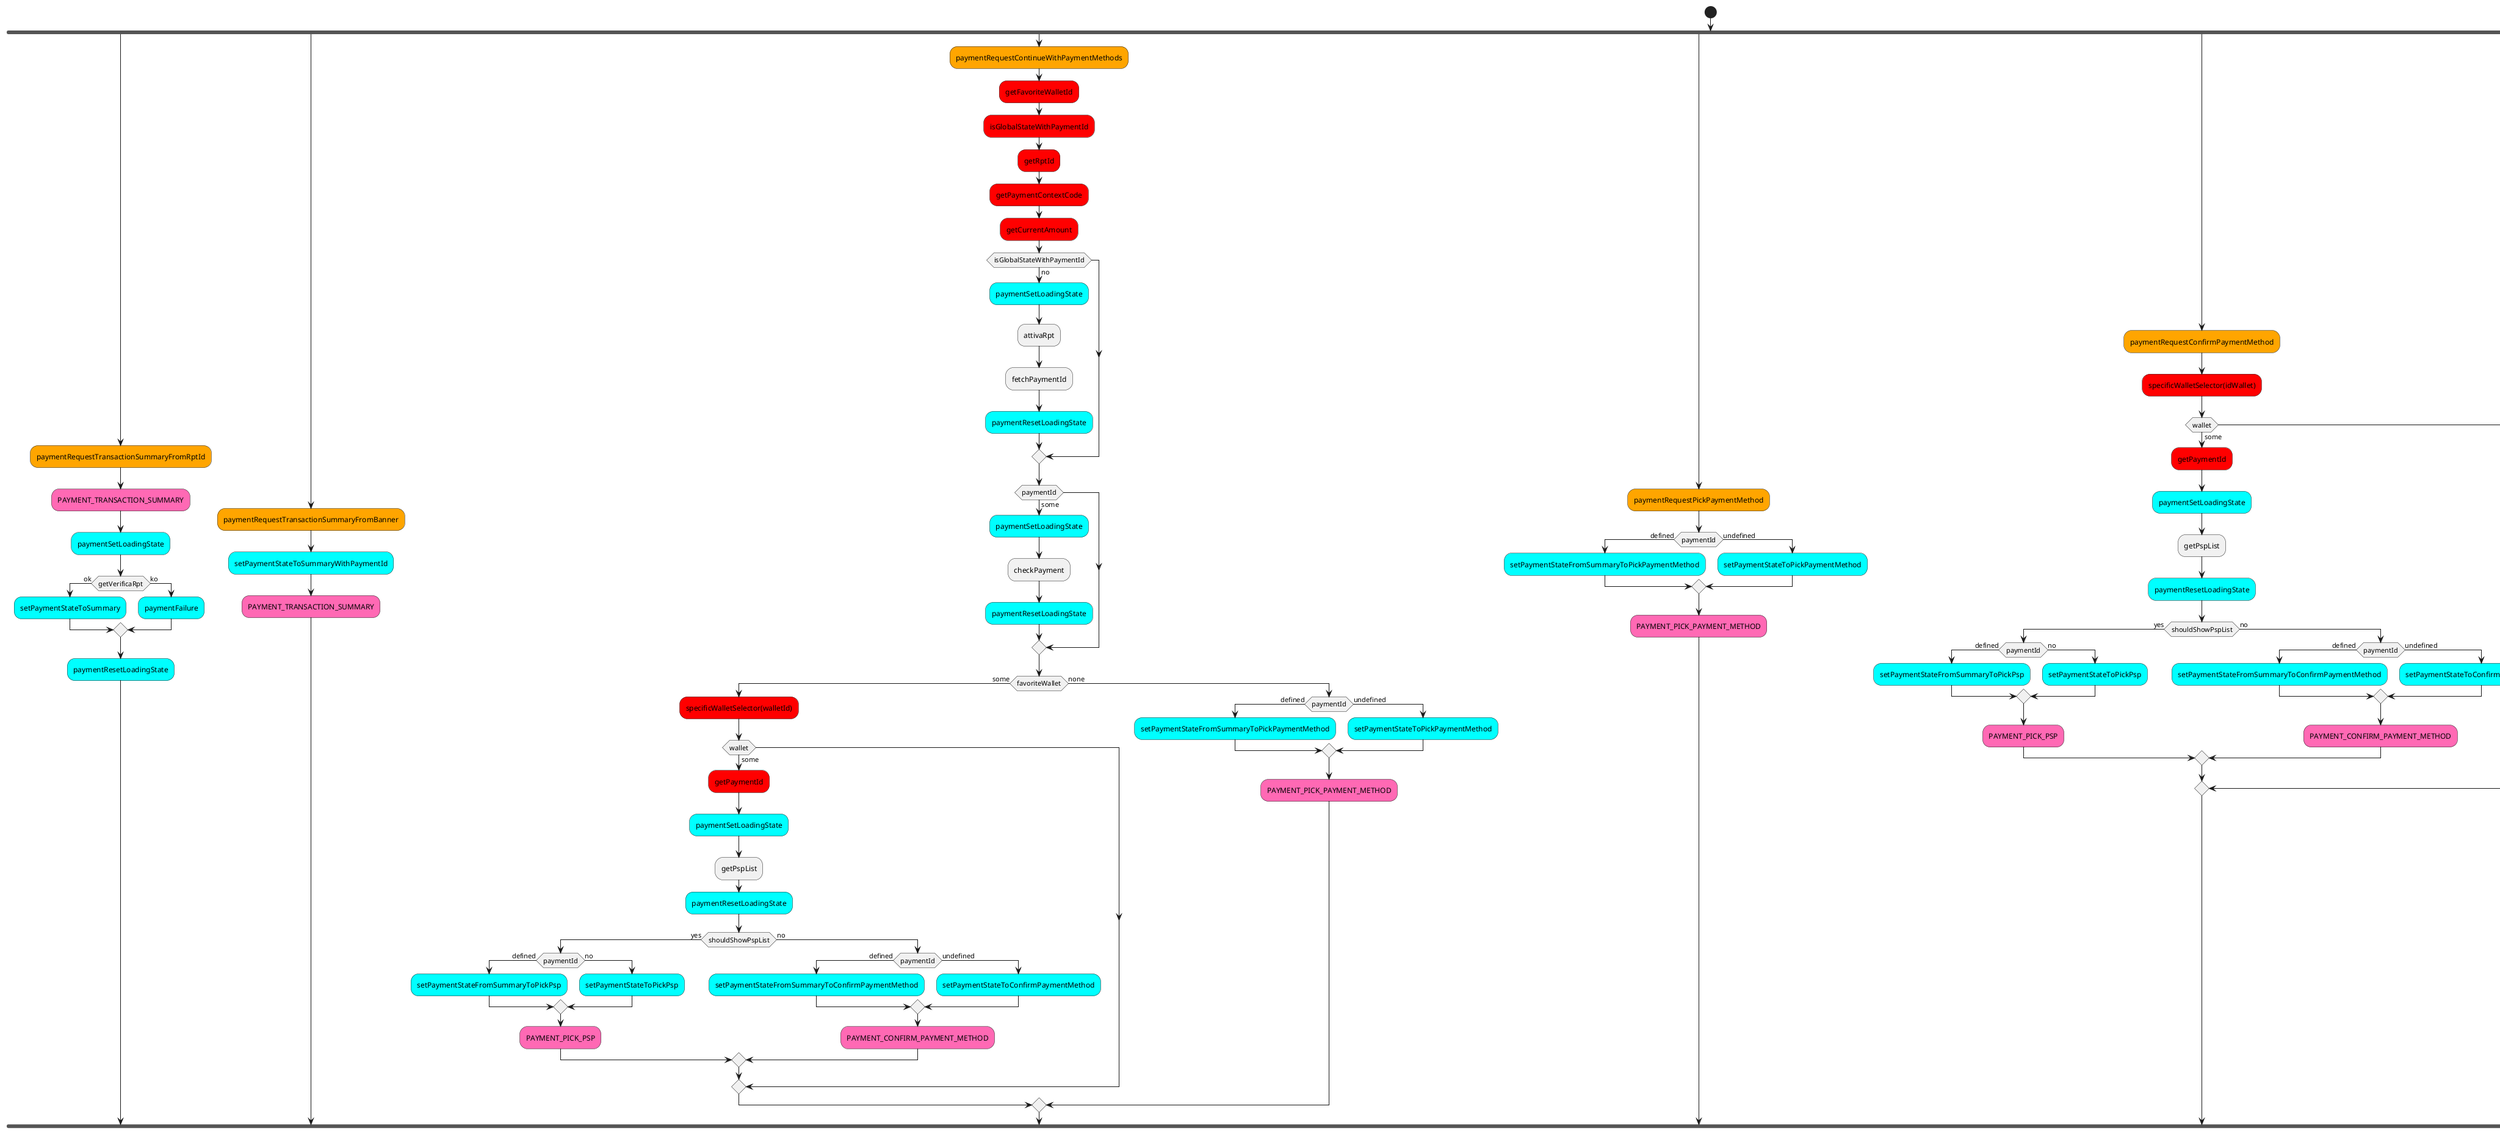 @startuml

start
fork
  #orange:paymentRequestTransactionSummaryFromRptId;
  #hotpink:PAYMENT_TRANSACTION_SUMMARY;
  #cyan:paymentSetLoadingState;
  if (getVerificaRpt) then (ok)
    #cyan:setPaymentStateToSummary;
  else (ko)
    #cyan:paymentFailure;
  endif
  #cyan:paymentResetLoadingState;

fork again

  #orange:paymentRequestTransactionSummaryFromBanner;
  #cyan:setPaymentStateToSummaryWithPaymentId;
  #hotpink:PAYMENT_TRANSACTION_SUMMARY;

fork again

  #orange:paymentRequestContinueWithPaymentMethods;
  #red:getFavoriteWalletId;
  #red:isGlobalStateWithPaymentId;
  #red:getRptId;
  #red:getPaymentContextCode;
  #red:getCurrentAmount;
  if (isGlobalStateWithPaymentId) then (no)
    #cyan:paymentSetLoadingState;
    :attivaRpt;
    :fetchPaymentId;
    #cyan:paymentResetLoadingState;
  endif
  if (paymentId) then (some)
    #cyan:paymentSetLoadingState;
    :checkPayment;
    #cyan:paymentResetLoadingState;
  endif
  if (favoriteWallet) then (some)
    #red:specificWalletSelector(walletId);
    if (wallet) then (some)
      #red:getPaymentId;
      #cyan:paymentSetLoadingState;
      :getPspList;
      #cyan:paymentResetLoadingState;
      if (shouldShowPspList) then (yes)
        if (paymentId) then (defined)
          #cyan:setPaymentStateFromSummaryToPickPsp;
        else (no)
          #cyan:setPaymentStateToPickPsp;
        endif
        #hotpink:PAYMENT_PICK_PSP;
      else (no)
        if (paymentId) then (defined)
          #cyan:setPaymentStateFromSummaryToConfirmPaymentMethod;
        else (undefined)
          #cyan:setPaymentStateToConfirmPaymentMethod;
        endif
        #hotpink:PAYMENT_CONFIRM_PAYMENT_METHOD;
      endif
    endif
  else (none)
    if (paymentId) then (defined)
      #cyan:setPaymentStateFromSummaryToPickPaymentMethod;
    else (undefined)
      #cyan:setPaymentStateToPickPaymentMethod;
    endif
    #hotpink:PAYMENT_PICK_PAYMENT_METHOD;
  endif
fork again

  #orange:paymentRequestPickPaymentMethod;
  if (paymentId) then (defined)
    #cyan:setPaymentStateFromSummaryToPickPaymentMethod;
  else (undefined)
    #cyan:setPaymentStateToPickPaymentMethod;
  endif
  #hotpink:PAYMENT_PICK_PAYMENT_METHOD;

fork again

  #orange:paymentRequestConfirmPaymentMethod;
  #red:specificWalletSelector(idWallet);
  if (wallet) then (some)
    #red:getPaymentId;
    #cyan:paymentSetLoadingState;
    :getPspList;
    #cyan:paymentResetLoadingState;
    if (shouldShowPspList) then (yes)
      if (paymentId) then (defined)
        #cyan:setPaymentStateFromSummaryToPickPsp;
      else (no)
        #cyan:setPaymentStateToPickPsp;
      endif
      #hotpink:PAYMENT_PICK_PSP;
    else (no)
      if (paymentId) then (defined)
        #cyan:setPaymentStateFromSummaryToConfirmPaymentMethod;
      else (undefined)
        #cyan:setPaymentStateToConfirmPaymentMethod;
      endif
      #hotpink:PAYMENT_CONFIRM_PAYMENT_METHOD;
    endif
  endif

fork again

  #orange:paymentRequestPickPsp;
  #red:getSelectedPaymentMethod;
  #red:getPspList;
  #cyan:setPaymentStateToPickPsp;
  #hotpink:PAYMENT_PICK_PSP;

fork again

  #orange:paymentUpdatePsp;
  #red:getSelectedPaymentMethod;
  #cyan:paymentSetLoadingState;
  :updateWalletPsp;
  if (updateWalletPsp) then (ok)
    :getWallets;
    if (getWallets) then (ok)
      #cyan:fetchWalletsSuccess;
    else (ko)
      #cyan:fetchWalletsFailure;
    endif
    #cyan:paymentRequestConfirmPaymentMethod;
  else (ko)
    #cyan:paymentFailure;
  endif
  #cyan:paymentResetLoadingState;

fork again

  #orange:paymentRequestCompletion;
  #red:getSelectedPaymentMethod;
  #red:getPaymentId;
  #cyan:paymentSetLoadingState;
  :postPayment;
  if (postPayment) then (ok)
    :getTransactions;
    if (getTransactions) then (ok)
      #cyan:fetchTransactionsSuccess;
    else (ko)
      #cyan:fetchTransactionsFailure;
    endif
    #cyan:selectTransactionForDetails;
    #cyan:selectWalletForDetails;
    #hotpink:WALLET_TRANSACTION_DETAILS;
    #cyan:resetPaymentState;
  else (ko)
    #cyan:paymentFailure;
  endif
  #cyan:paymentResetLoadingState;

fork again

  #orange:paymentRequestPinLogin;
  #cyan:setPaymentStateToPinLogin;
  #green:loginWithPinSaga;
  #cyan:paymentRequestCompletion;
end fork

@enduml